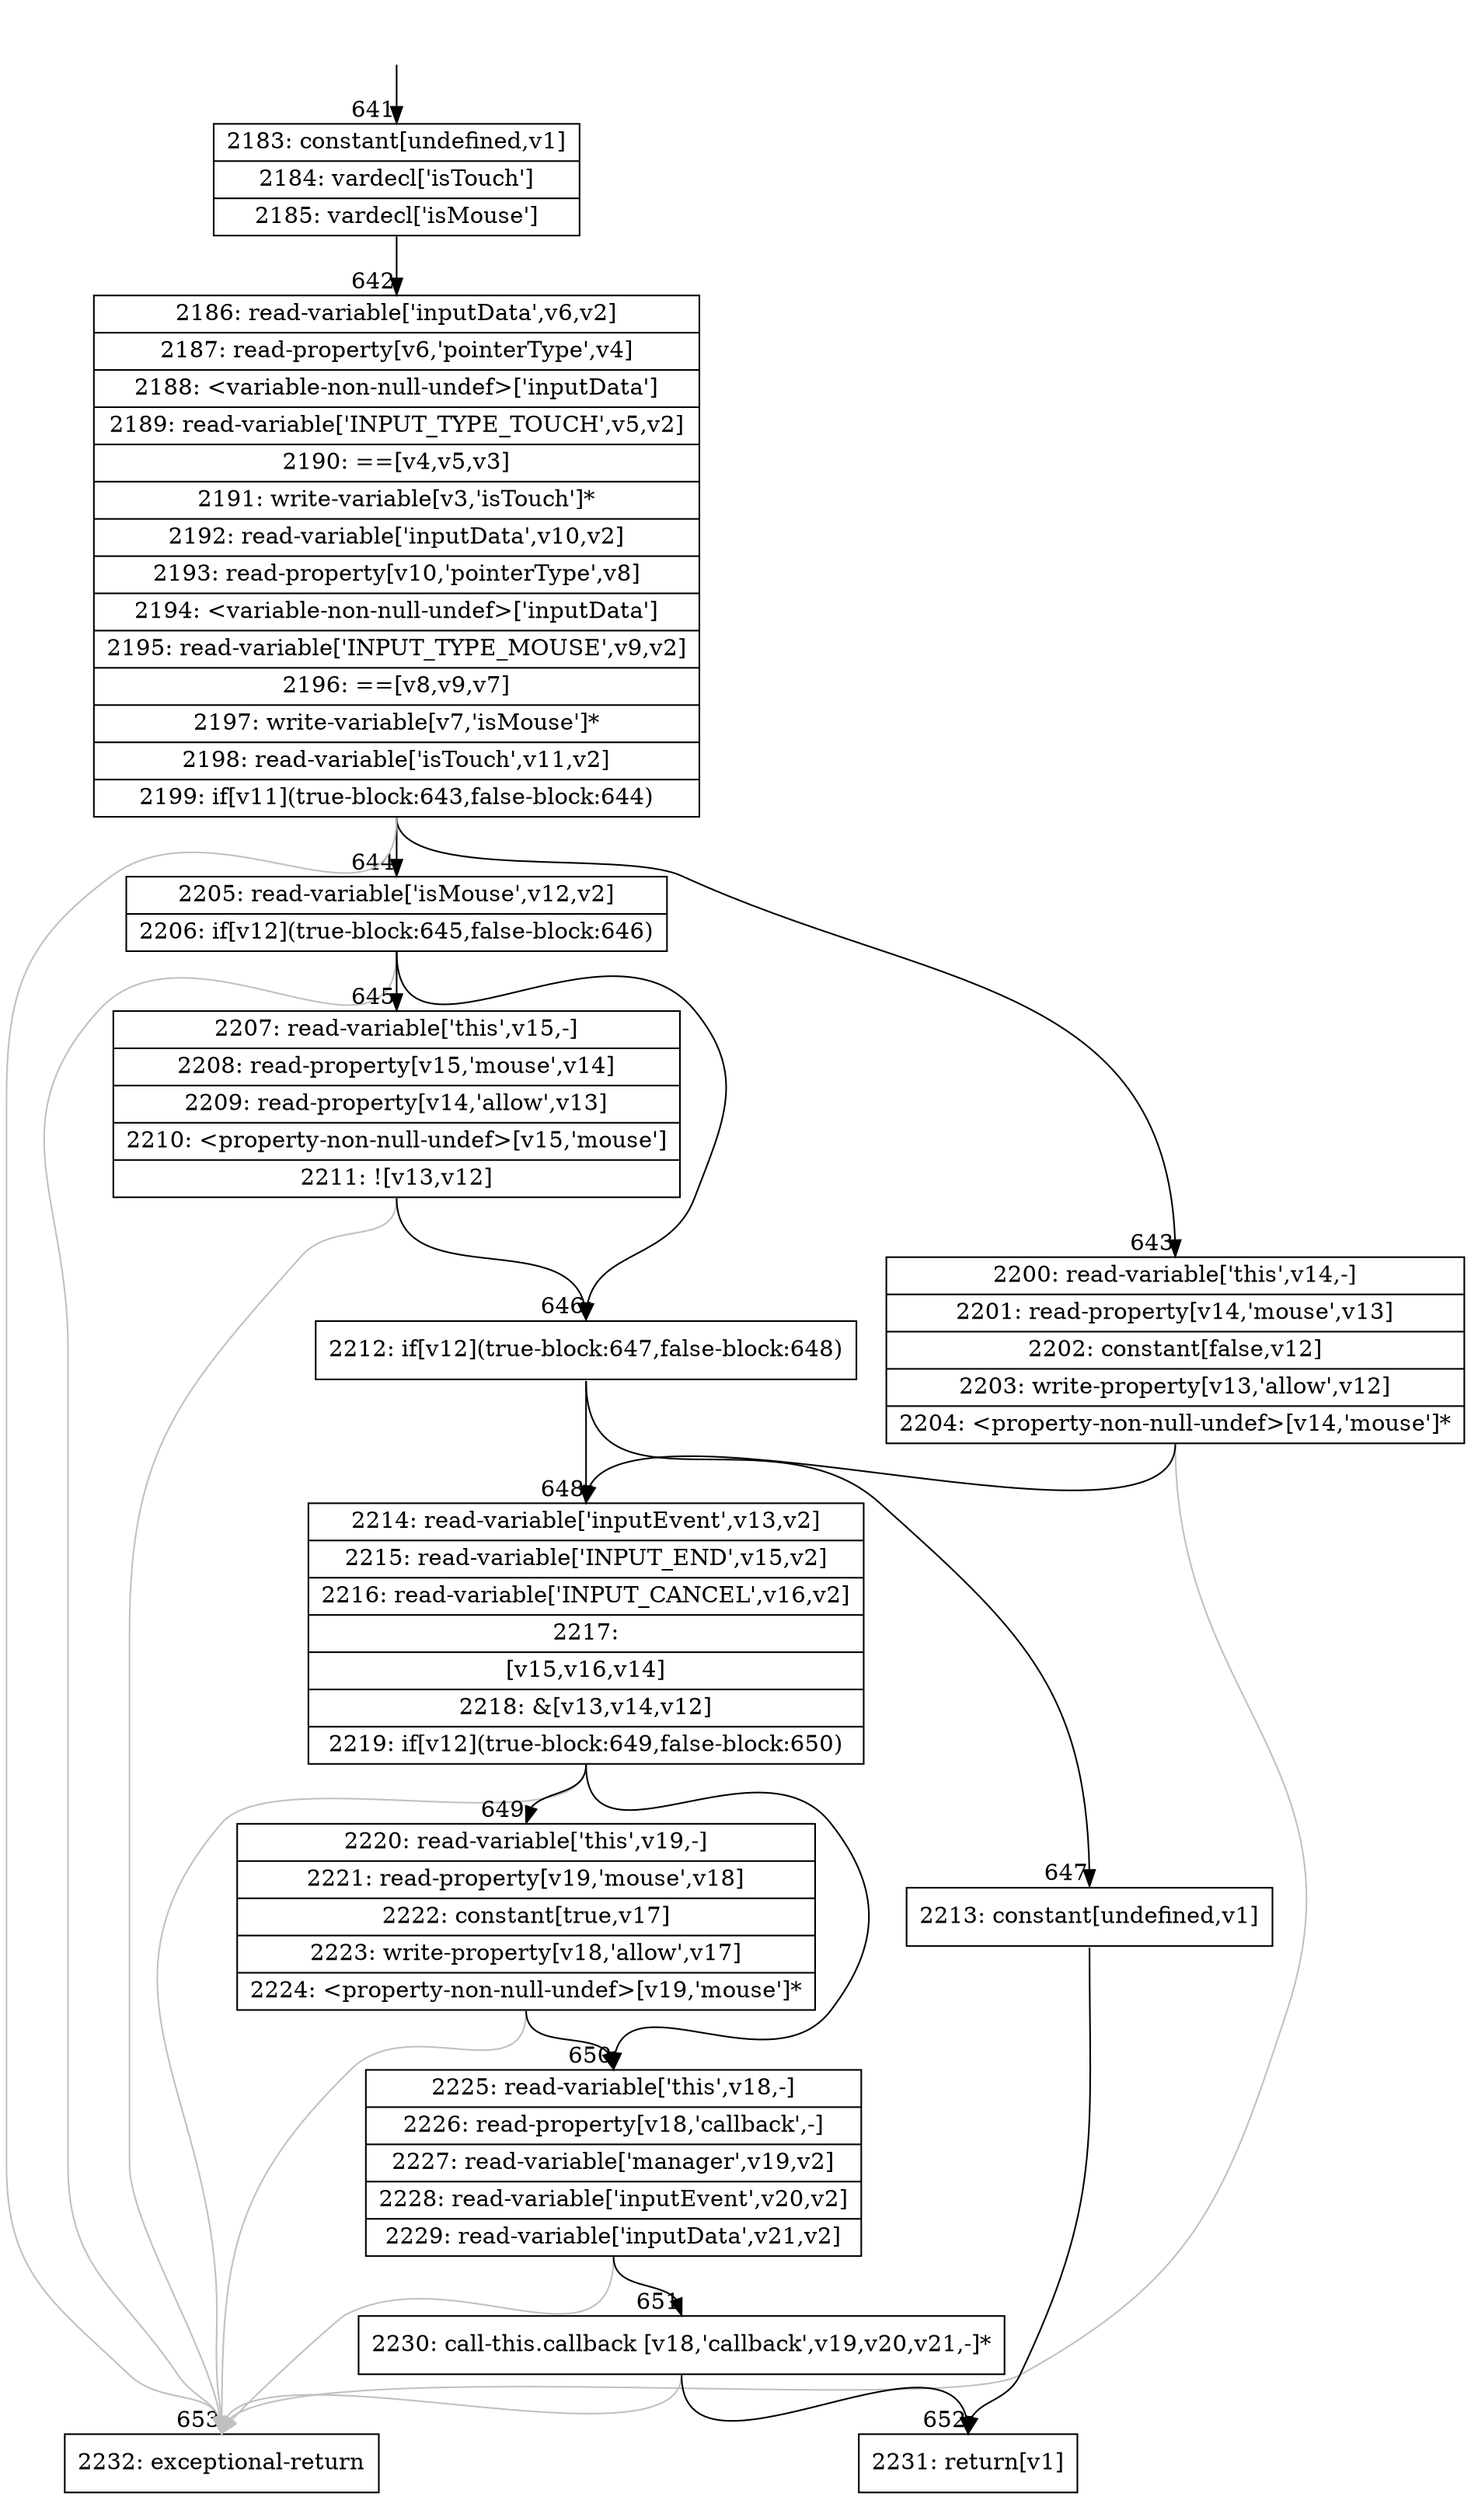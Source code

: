 digraph {
rankdir="TD"
BB_entry56[shape=none,label=""];
BB_entry56 -> BB641 [tailport=s, headport=n, headlabel="    641"]
BB641 [shape=record label="{2183: constant[undefined,v1]|2184: vardecl['isTouch']|2185: vardecl['isMouse']}" ] 
BB641 -> BB642 [tailport=s, headport=n, headlabel="      642"]
BB642 [shape=record label="{2186: read-variable['inputData',v6,v2]|2187: read-property[v6,'pointerType',v4]|2188: \<variable-non-null-undef\>['inputData']|2189: read-variable['INPUT_TYPE_TOUCH',v5,v2]|2190: ==[v4,v5,v3]|2191: write-variable[v3,'isTouch']*|2192: read-variable['inputData',v10,v2]|2193: read-property[v10,'pointerType',v8]|2194: \<variable-non-null-undef\>['inputData']|2195: read-variable['INPUT_TYPE_MOUSE',v9,v2]|2196: ==[v8,v9,v7]|2197: write-variable[v7,'isMouse']*|2198: read-variable['isTouch',v11,v2]|2199: if[v11](true-block:643,false-block:644)}" ] 
BB642 -> BB643 [tailport=s, headport=n, headlabel="      643"]
BB642 -> BB644 [tailport=s, headport=n, headlabel="      644"]
BB642 -> BB653 [tailport=s, headport=n, color=gray, headlabel="      653"]
BB643 [shape=record label="{2200: read-variable['this',v14,-]|2201: read-property[v14,'mouse',v13]|2202: constant[false,v12]|2203: write-property[v13,'allow',v12]|2204: \<property-non-null-undef\>[v14,'mouse']*}" ] 
BB643 -> BB648 [tailport=s, headport=n, headlabel="      648"]
BB643 -> BB653 [tailport=s, headport=n, color=gray]
BB644 [shape=record label="{2205: read-variable['isMouse',v12,v2]|2206: if[v12](true-block:645,false-block:646)}" ] 
BB644 -> BB646 [tailport=s, headport=n, headlabel="      646"]
BB644 -> BB645 [tailport=s, headport=n, headlabel="      645"]
BB644 -> BB653 [tailport=s, headport=n, color=gray]
BB645 [shape=record label="{2207: read-variable['this',v15,-]|2208: read-property[v15,'mouse',v14]|2209: read-property[v14,'allow',v13]|2210: \<property-non-null-undef\>[v15,'mouse']|2211: ![v13,v12]}" ] 
BB645 -> BB646 [tailport=s, headport=n]
BB645 -> BB653 [tailport=s, headport=n, color=gray]
BB646 [shape=record label="{2212: if[v12](true-block:647,false-block:648)}" ] 
BB646 -> BB647 [tailport=s, headport=n, headlabel="      647"]
BB646 -> BB648 [tailport=s, headport=n]
BB647 [shape=record label="{2213: constant[undefined,v1]}" ] 
BB647 -> BB652 [tailport=s, headport=n, headlabel="      652"]
BB648 [shape=record label="{2214: read-variable['inputEvent',v13,v2]|2215: read-variable['INPUT_END',v15,v2]|2216: read-variable['INPUT_CANCEL',v16,v2]|2217: |[v15,v16,v14]|2218: &[v13,v14,v12]|2219: if[v12](true-block:649,false-block:650)}" ] 
BB648 -> BB649 [tailport=s, headport=n, headlabel="      649"]
BB648 -> BB650 [tailport=s, headport=n, headlabel="      650"]
BB648 -> BB653 [tailport=s, headport=n, color=gray]
BB649 [shape=record label="{2220: read-variable['this',v19,-]|2221: read-property[v19,'mouse',v18]|2222: constant[true,v17]|2223: write-property[v18,'allow',v17]|2224: \<property-non-null-undef\>[v19,'mouse']*}" ] 
BB649 -> BB650 [tailport=s, headport=n]
BB649 -> BB653 [tailport=s, headport=n, color=gray]
BB650 [shape=record label="{2225: read-variable['this',v18,-]|2226: read-property[v18,'callback',-]|2227: read-variable['manager',v19,v2]|2228: read-variable['inputEvent',v20,v2]|2229: read-variable['inputData',v21,v2]}" ] 
BB650 -> BB651 [tailport=s, headport=n, headlabel="      651"]
BB650 -> BB653 [tailport=s, headport=n, color=gray]
BB651 [shape=record label="{2230: call-this.callback [v18,'callback',v19,v20,v21,-]*}" ] 
BB651 -> BB652 [tailport=s, headport=n]
BB651 -> BB653 [tailport=s, headport=n, color=gray]
BB652 [shape=record label="{2231: return[v1]}" ] 
BB653 [shape=record label="{2232: exceptional-return}" ] 
//#$~ 1071
}
